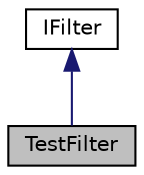 digraph G
{
  edge [fontname="Helvetica",fontsize="10",labelfontname="Helvetica",labelfontsize="10"];
  node [fontname="Helvetica",fontsize="10",shape=record];
  Node1 [label="TestFilter",height=0.2,width=0.4,color="black", fillcolor="grey75", style="filled" fontcolor="black"];
  Node2 -> Node1 [dir=back,color="midnightblue",fontsize="10",style="solid"];
  Node2 [label="IFilter",height=0.2,width=0.4,color="black", fillcolor="white", style="filled",URL="$interface_utopia_1_1_components_1_1_filter_1_1_i_filter.html"];
}

